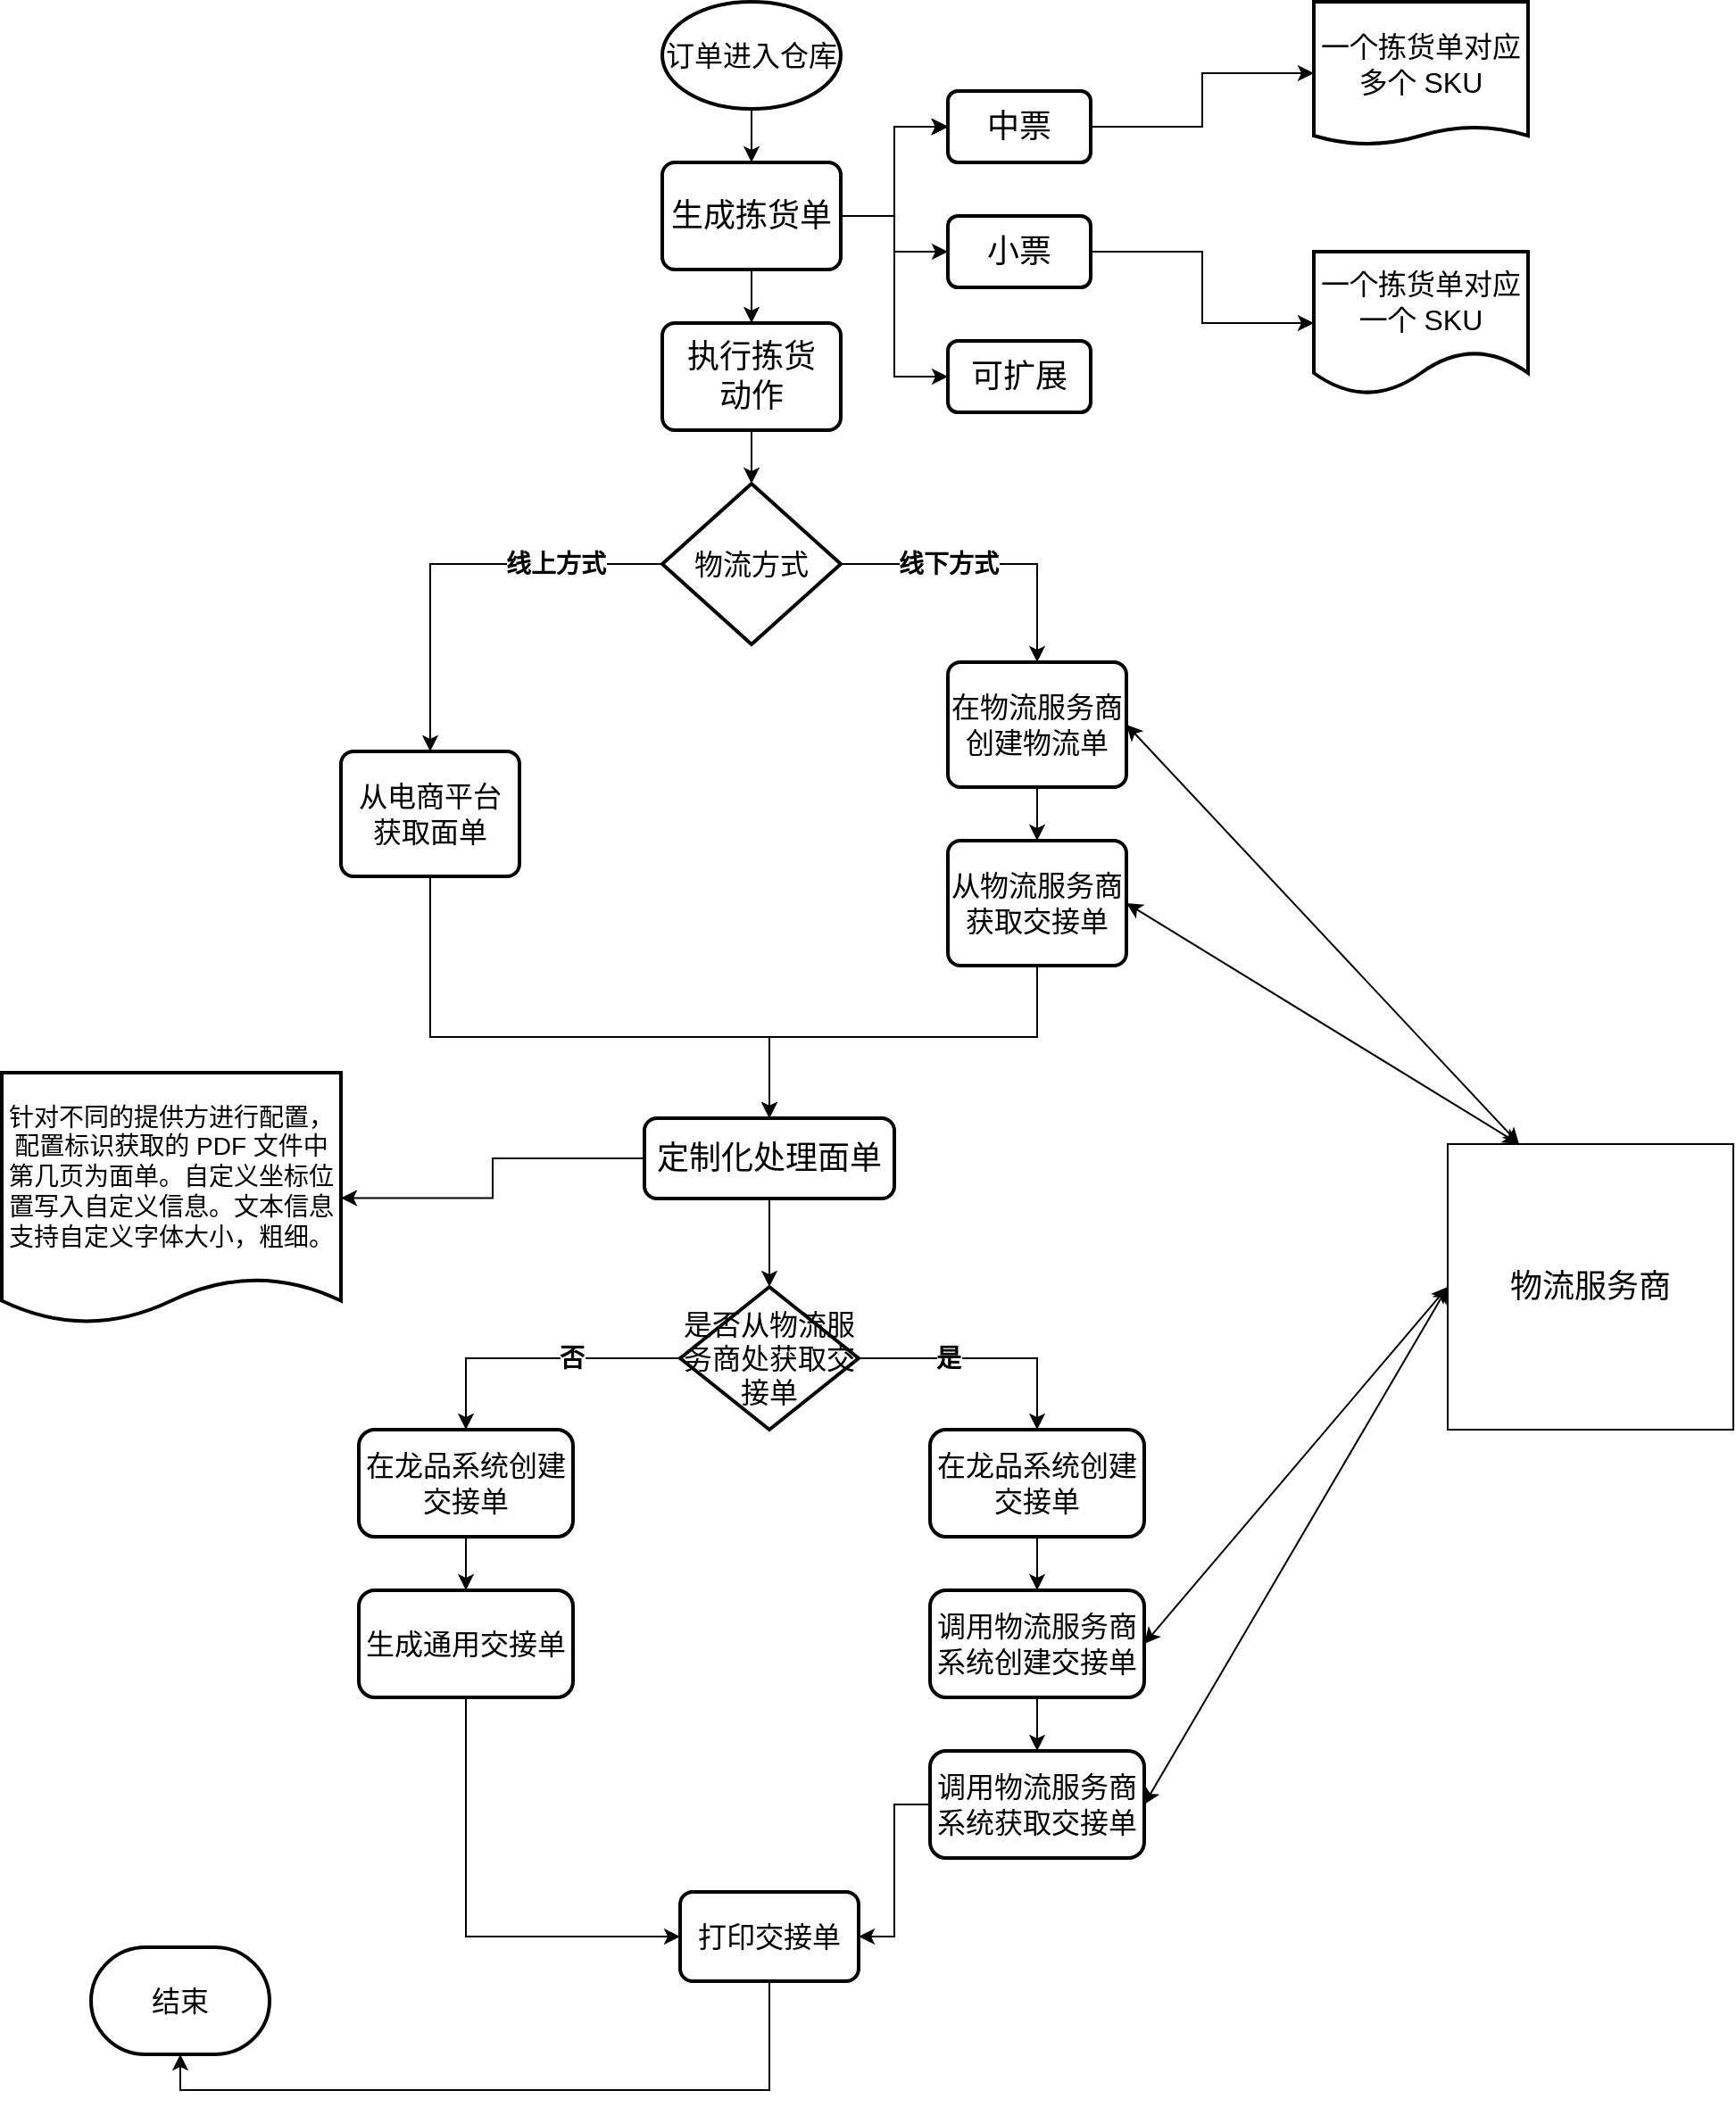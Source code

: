 <mxfile version="21.1.1" type="github">
  <diagram name="第 1 页" id="KuIml-AkiOZRVEyt4xdX">
    <mxGraphModel dx="1434" dy="756" grid="1" gridSize="10" guides="1" tooltips="1" connect="1" arrows="1" fold="1" page="1" pageScale="1" pageWidth="827" pageHeight="1169" math="0" shadow="0">
      <root>
        <mxCell id="0" />
        <mxCell id="1" parent="0" />
        <mxCell id="3qagU8p-PGzFSOpaCyJv-4" style="edgeStyle=orthogonalEdgeStyle;rounded=0;orthogonalLoop=1;jettySize=auto;html=1;" parent="1" source="3qagU8p-PGzFSOpaCyJv-1" target="3qagU8p-PGzFSOpaCyJv-3" edge="1">
          <mxGeometry relative="1" as="geometry" />
        </mxCell>
        <mxCell id="3qagU8p-PGzFSOpaCyJv-1" value="&lt;font style=&quot;font-size: 16px;&quot;&gt;订单进入仓库&lt;/font&gt;" style="strokeWidth=2;html=1;shape=mxgraph.flowchart.start_1;whiteSpace=wrap;" parent="1" vertex="1">
          <mxGeometry x="380" y="60" width="100" height="60" as="geometry" />
        </mxCell>
        <mxCell id="3qagU8p-PGzFSOpaCyJv-6" value="" style="edgeStyle=orthogonalEdgeStyle;rounded=0;orthogonalLoop=1;jettySize=auto;html=1;" parent="1" source="3qagU8p-PGzFSOpaCyJv-3" target="3qagU8p-PGzFSOpaCyJv-5" edge="1">
          <mxGeometry relative="1" as="geometry" />
        </mxCell>
        <mxCell id="3qagU8p-PGzFSOpaCyJv-7" value="" style="edgeStyle=orthogonalEdgeStyle;rounded=0;orthogonalLoop=1;jettySize=auto;html=1;" parent="1" source="3qagU8p-PGzFSOpaCyJv-3" target="3qagU8p-PGzFSOpaCyJv-5" edge="1">
          <mxGeometry relative="1" as="geometry" />
        </mxCell>
        <mxCell id="3qagU8p-PGzFSOpaCyJv-8" value="" style="edgeStyle=orthogonalEdgeStyle;rounded=0;orthogonalLoop=1;jettySize=auto;html=1;" parent="1" source="3qagU8p-PGzFSOpaCyJv-3" target="3qagU8p-PGzFSOpaCyJv-5" edge="1">
          <mxGeometry relative="1" as="geometry" />
        </mxCell>
        <mxCell id="3qagU8p-PGzFSOpaCyJv-9" value="" style="edgeStyle=orthogonalEdgeStyle;rounded=0;orthogonalLoop=1;jettySize=auto;html=1;" parent="1" source="3qagU8p-PGzFSOpaCyJv-3" target="3qagU8p-PGzFSOpaCyJv-5" edge="1">
          <mxGeometry relative="1" as="geometry" />
        </mxCell>
        <mxCell id="3qagU8p-PGzFSOpaCyJv-11" style="edgeStyle=orthogonalEdgeStyle;rounded=0;orthogonalLoop=1;jettySize=auto;html=1;entryX=0;entryY=0.5;entryDx=0;entryDy=0;" parent="1" source="3qagU8p-PGzFSOpaCyJv-3" target="3qagU8p-PGzFSOpaCyJv-10" edge="1">
          <mxGeometry relative="1" as="geometry" />
        </mxCell>
        <mxCell id="3qagU8p-PGzFSOpaCyJv-13" style="edgeStyle=orthogonalEdgeStyle;rounded=0;orthogonalLoop=1;jettySize=auto;html=1;entryX=0;entryY=0.5;entryDx=0;entryDy=0;" parent="1" source="3qagU8p-PGzFSOpaCyJv-3" target="3qagU8p-PGzFSOpaCyJv-12" edge="1">
          <mxGeometry relative="1" as="geometry" />
        </mxCell>
        <mxCell id="3qagU8p-PGzFSOpaCyJv-20" style="edgeStyle=orthogonalEdgeStyle;rounded=0;orthogonalLoop=1;jettySize=auto;html=1;" parent="1" source="3qagU8p-PGzFSOpaCyJv-3" target="3qagU8p-PGzFSOpaCyJv-19" edge="1">
          <mxGeometry relative="1" as="geometry" />
        </mxCell>
        <mxCell id="3qagU8p-PGzFSOpaCyJv-3" value="&lt;font style=&quot;font-size: 18px;&quot;&gt;生成拣货单&lt;/font&gt;" style="rounded=1;whiteSpace=wrap;html=1;absoluteArcSize=1;arcSize=14;strokeWidth=2;" parent="1" vertex="1">
          <mxGeometry x="380" y="150" width="100" height="60" as="geometry" />
        </mxCell>
        <mxCell id="3qagU8p-PGzFSOpaCyJv-16" value="" style="edgeStyle=orthogonalEdgeStyle;rounded=0;orthogonalLoop=1;jettySize=auto;html=1;" parent="1" source="3qagU8p-PGzFSOpaCyJv-5" target="3qagU8p-PGzFSOpaCyJv-15" edge="1">
          <mxGeometry relative="1" as="geometry" />
        </mxCell>
        <mxCell id="3qagU8p-PGzFSOpaCyJv-5" value="&lt;font style=&quot;font-size: 18px;&quot;&gt;中票&lt;/font&gt;" style="rounded=1;whiteSpace=wrap;html=1;arcSize=14;strokeWidth=2;" parent="1" vertex="1">
          <mxGeometry x="540" y="110" width="80" height="40" as="geometry" />
        </mxCell>
        <mxCell id="3qagU8p-PGzFSOpaCyJv-14" value="" style="edgeStyle=orthogonalEdgeStyle;rounded=0;orthogonalLoop=1;jettySize=auto;html=1;exitX=1;exitY=0.5;exitDx=0;exitDy=0;" parent="1" source="3qagU8p-PGzFSOpaCyJv-3" target="3qagU8p-PGzFSOpaCyJv-5" edge="1">
          <mxGeometry relative="1" as="geometry" />
        </mxCell>
        <mxCell id="3qagU8p-PGzFSOpaCyJv-18" value="" style="edgeStyle=orthogonalEdgeStyle;rounded=0;orthogonalLoop=1;jettySize=auto;html=1;" parent="1" source="3qagU8p-PGzFSOpaCyJv-10" target="3qagU8p-PGzFSOpaCyJv-17" edge="1">
          <mxGeometry relative="1" as="geometry" />
        </mxCell>
        <mxCell id="3qagU8p-PGzFSOpaCyJv-10" value="&lt;font style=&quot;font-size: 18px;&quot;&gt;小票&lt;/font&gt;" style="rounded=1;whiteSpace=wrap;html=1;arcSize=14;strokeWidth=2;" parent="1" vertex="1">
          <mxGeometry x="540" y="180" width="80" height="40" as="geometry" />
        </mxCell>
        <mxCell id="3qagU8p-PGzFSOpaCyJv-12" value="&lt;font style=&quot;font-size: 18px;&quot;&gt;可扩展&lt;/font&gt;" style="rounded=1;whiteSpace=wrap;html=1;arcSize=14;strokeWidth=2;" parent="1" vertex="1">
          <mxGeometry x="540" y="250" width="80" height="40" as="geometry" />
        </mxCell>
        <mxCell id="3qagU8p-PGzFSOpaCyJv-15" value="&lt;font style=&quot;font-size: 16px;&quot;&gt;一个拣货单对应多个 SKU&lt;/font&gt;" style="shape=document;whiteSpace=wrap;html=1;boundedLbl=1;rounded=1;arcSize=14;strokeWidth=2;size=0.125;" parent="1" vertex="1">
          <mxGeometry x="745" y="60" width="120" height="80" as="geometry" />
        </mxCell>
        <mxCell id="3qagU8p-PGzFSOpaCyJv-17" value="&lt;font style=&quot;font-size: 16px;&quot;&gt;一个拣货单对应一个 SKU&lt;/font&gt;" style="shape=document;whiteSpace=wrap;html=1;boundedLbl=1;rounded=1;arcSize=14;strokeWidth=2;" parent="1" vertex="1">
          <mxGeometry x="745" y="200" width="120" height="80" as="geometry" />
        </mxCell>
        <mxCell id="3qagU8p-PGzFSOpaCyJv-73" style="rounded=0;orthogonalLoop=1;jettySize=auto;html=1;entryX=0.5;entryY=0;entryDx=0;entryDy=0;entryPerimeter=0;elbow=vertical;" parent="1" source="3qagU8p-PGzFSOpaCyJv-19" target="3qagU8p-PGzFSOpaCyJv-70" edge="1">
          <mxGeometry relative="1" as="geometry" />
        </mxCell>
        <mxCell id="3qagU8p-PGzFSOpaCyJv-19" value="&lt;font style=&quot;font-size: 18px;&quot;&gt;执行拣货&lt;br&gt;动作&lt;/font&gt;" style="rounded=1;whiteSpace=wrap;html=1;absoluteArcSize=1;arcSize=14;strokeWidth=2;" parent="1" vertex="1">
          <mxGeometry x="380" y="240" width="100" height="60" as="geometry" />
        </mxCell>
        <mxCell id="eLSRIM-IV2K5nEaeKlRg-1" value="&lt;font style=&quot;font-size: 14px;&quot;&gt;&lt;b&gt;线上方式&lt;/b&gt;&lt;/font&gt;" style="edgeStyle=orthogonalEdgeStyle;rounded=0;orthogonalLoop=1;jettySize=auto;html=1;" edge="1" parent="1" source="3qagU8p-PGzFSOpaCyJv-70" target="3qagU8p-PGzFSOpaCyJv-74">
          <mxGeometry x="-0.489" relative="1" as="geometry">
            <mxPoint as="offset" />
          </mxGeometry>
        </mxCell>
        <mxCell id="eLSRIM-IV2K5nEaeKlRg-3" value="&lt;font style=&quot;font-size: 14px;&quot;&gt;&lt;b&gt;线下方式&lt;/b&gt;&lt;/font&gt;" style="edgeStyle=orthogonalEdgeStyle;rounded=0;orthogonalLoop=1;jettySize=auto;html=1;" edge="1" parent="1" source="3qagU8p-PGzFSOpaCyJv-70" target="eLSRIM-IV2K5nEaeKlRg-2">
          <mxGeometry x="-0.273" relative="1" as="geometry">
            <mxPoint as="offset" />
          </mxGeometry>
        </mxCell>
        <mxCell id="3qagU8p-PGzFSOpaCyJv-70" value="&lt;font style=&quot;font-size: 16px;&quot;&gt;物流方式&lt;/font&gt;" style="strokeWidth=2;html=1;shape=mxgraph.flowchart.decision;whiteSpace=wrap;" parent="1" vertex="1">
          <mxGeometry x="380" y="330" width="100" height="90" as="geometry" />
        </mxCell>
        <mxCell id="eLSRIM-IV2K5nEaeKlRg-10" style="edgeStyle=orthogonalEdgeStyle;rounded=0;orthogonalLoop=1;jettySize=auto;html=1;exitX=0.5;exitY=1;exitDx=0;exitDy=0;" edge="1" parent="1" source="3qagU8p-PGzFSOpaCyJv-74" target="eLSRIM-IV2K5nEaeKlRg-8">
          <mxGeometry relative="1" as="geometry">
            <Array as="points">
              <mxPoint x="250" y="640" />
              <mxPoint x="440" y="640" />
            </Array>
          </mxGeometry>
        </mxCell>
        <mxCell id="3qagU8p-PGzFSOpaCyJv-74" value="&lt;font style=&quot;font-size: 16px;&quot;&gt;从电商平台&lt;br&gt;获取面单&lt;/font&gt;" style="rounded=1;whiteSpace=wrap;html=1;absoluteArcSize=1;arcSize=14;strokeWidth=2;" parent="1" vertex="1">
          <mxGeometry x="200" y="480" width="100" height="70" as="geometry" />
        </mxCell>
        <mxCell id="eLSRIM-IV2K5nEaeKlRg-5" style="edgeStyle=orthogonalEdgeStyle;rounded=0;orthogonalLoop=1;jettySize=auto;html=1;entryX=0.5;entryY=0;entryDx=0;entryDy=0;" edge="1" parent="1" source="eLSRIM-IV2K5nEaeKlRg-2" target="eLSRIM-IV2K5nEaeKlRg-4">
          <mxGeometry relative="1" as="geometry" />
        </mxCell>
        <mxCell id="eLSRIM-IV2K5nEaeKlRg-34" style="rounded=0;orthogonalLoop=1;jettySize=auto;html=1;startArrow=classic;startFill=1;exitX=1;exitY=0.5;exitDx=0;exitDy=0;entryX=0.25;entryY=0;entryDx=0;entryDy=0;" edge="1" parent="1" source="eLSRIM-IV2K5nEaeKlRg-2" target="eLSRIM-IV2K5nEaeKlRg-31">
          <mxGeometry relative="1" as="geometry" />
        </mxCell>
        <mxCell id="eLSRIM-IV2K5nEaeKlRg-2" value="&lt;span style=&quot;font-size: 16px;&quot;&gt;在物流服务商&lt;br&gt;创建物流单&lt;br&gt;&lt;/span&gt;" style="rounded=1;whiteSpace=wrap;html=1;absoluteArcSize=1;arcSize=14;strokeWidth=2;" vertex="1" parent="1">
          <mxGeometry x="540" y="430" width="100" height="70" as="geometry" />
        </mxCell>
        <mxCell id="eLSRIM-IV2K5nEaeKlRg-11" style="edgeStyle=orthogonalEdgeStyle;rounded=0;orthogonalLoop=1;jettySize=auto;html=1;entryX=0.5;entryY=0;entryDx=0;entryDy=0;exitX=0.5;exitY=1;exitDx=0;exitDy=0;" edge="1" parent="1" source="eLSRIM-IV2K5nEaeKlRg-4" target="eLSRIM-IV2K5nEaeKlRg-8">
          <mxGeometry relative="1" as="geometry">
            <Array as="points">
              <mxPoint x="590" y="640" />
              <mxPoint x="440" y="640" />
            </Array>
          </mxGeometry>
        </mxCell>
        <mxCell id="eLSRIM-IV2K5nEaeKlRg-33" style="rounded=0;orthogonalLoop=1;jettySize=auto;html=1;startArrow=classic;startFill=1;exitX=1;exitY=0.5;exitDx=0;exitDy=0;entryX=0.25;entryY=0;entryDx=0;entryDy=0;" edge="1" parent="1" source="eLSRIM-IV2K5nEaeKlRg-4" target="eLSRIM-IV2K5nEaeKlRg-31">
          <mxGeometry relative="1" as="geometry" />
        </mxCell>
        <mxCell id="eLSRIM-IV2K5nEaeKlRg-4" value="&lt;span style=&quot;font-size: 16px;&quot;&gt;从物流服务商&lt;br&gt;获取交接单&lt;br&gt;&lt;/span&gt;" style="rounded=1;whiteSpace=wrap;html=1;absoluteArcSize=1;arcSize=14;strokeWidth=2;" vertex="1" parent="1">
          <mxGeometry x="540" y="530" width="100" height="70" as="geometry" />
        </mxCell>
        <mxCell id="eLSRIM-IV2K5nEaeKlRg-7" value="" style="edgeStyle=orthogonalEdgeStyle;rounded=0;orthogonalLoop=1;jettySize=auto;html=1;" edge="1" parent="1" source="eLSRIM-IV2K5nEaeKlRg-8" target="eLSRIM-IV2K5nEaeKlRg-9">
          <mxGeometry relative="1" as="geometry" />
        </mxCell>
        <mxCell id="eLSRIM-IV2K5nEaeKlRg-32" style="edgeStyle=orthogonalEdgeStyle;rounded=0;orthogonalLoop=1;jettySize=auto;html=1;" edge="1" parent="1" source="eLSRIM-IV2K5nEaeKlRg-8" target="eLSRIM-IV2K5nEaeKlRg-15">
          <mxGeometry relative="1" as="geometry" />
        </mxCell>
        <mxCell id="eLSRIM-IV2K5nEaeKlRg-8" value="&lt;span style=&quot;font-size: 18px;&quot;&gt;定制化处理面单&lt;/span&gt;" style="rounded=1;whiteSpace=wrap;html=1;absoluteArcSize=1;arcSize=14;strokeWidth=2;" vertex="1" parent="1">
          <mxGeometry x="370" y="685.5" width="140" height="45" as="geometry" />
        </mxCell>
        <mxCell id="eLSRIM-IV2K5nEaeKlRg-9" value="&lt;font style=&quot;font-size: 14px;&quot;&gt;针对不同的提供方进行配置，配置标识获取的 PDF 文件中第几页为面单。自定义坐标位置写入自定义信息。文本信息支持自定义字体大小，粗细。&lt;/font&gt;" style="shape=document;whiteSpace=wrap;html=1;boundedLbl=1;rounded=1;arcSize=14;strokeWidth=2;size=0.181;" vertex="1" parent="1">
          <mxGeometry x="10" y="660" width="190" height="140.5" as="geometry" />
        </mxCell>
        <mxCell id="eLSRIM-IV2K5nEaeKlRg-12" value="&lt;font style=&quot;font-size: 14px;&quot;&gt;&lt;b&gt;否&lt;/b&gt;&lt;/font&gt;" style="edgeStyle=orthogonalEdgeStyle;rounded=0;orthogonalLoop=1;jettySize=auto;html=1;entryX=0.5;entryY=0;entryDx=0;entryDy=0;" edge="1" parent="1" source="eLSRIM-IV2K5nEaeKlRg-15" target="eLSRIM-IV2K5nEaeKlRg-17">
          <mxGeometry x="-0.238" relative="1" as="geometry">
            <mxPoint as="offset" />
          </mxGeometry>
        </mxCell>
        <mxCell id="eLSRIM-IV2K5nEaeKlRg-13" style="edgeStyle=orthogonalEdgeStyle;rounded=0;orthogonalLoop=1;jettySize=auto;html=1;entryX=0.5;entryY=0;entryDx=0;entryDy=0;" edge="1" parent="1" source="eLSRIM-IV2K5nEaeKlRg-15" target="eLSRIM-IV2K5nEaeKlRg-20">
          <mxGeometry relative="1" as="geometry" />
        </mxCell>
        <mxCell id="eLSRIM-IV2K5nEaeKlRg-14" value="&lt;b&gt;&lt;font style=&quot;font-size: 14px;&quot;&gt;是&lt;/font&gt;&lt;/b&gt;" style="edgeLabel;html=1;align=center;verticalAlign=middle;resizable=0;points=[];" vertex="1" connectable="0" parent="eLSRIM-IV2K5nEaeKlRg-13">
          <mxGeometry x="-0.443" y="1" relative="1" as="geometry">
            <mxPoint x="11" y="1" as="offset" />
          </mxGeometry>
        </mxCell>
        <mxCell id="eLSRIM-IV2K5nEaeKlRg-15" value="&lt;font style=&quot;font-size: 16px;&quot;&gt;是否从物流服务商处获取交接单&lt;/font&gt;" style="strokeWidth=2;html=1;shape=mxgraph.flowchart.decision;whiteSpace=wrap;" vertex="1" parent="1">
          <mxGeometry x="390" y="780" width="100" height="80" as="geometry" />
        </mxCell>
        <mxCell id="eLSRIM-IV2K5nEaeKlRg-16" style="edgeStyle=orthogonalEdgeStyle;rounded=0;orthogonalLoop=1;jettySize=auto;html=1;" edge="1" parent="1" source="eLSRIM-IV2K5nEaeKlRg-17" target="eLSRIM-IV2K5nEaeKlRg-22">
          <mxGeometry relative="1" as="geometry" />
        </mxCell>
        <mxCell id="eLSRIM-IV2K5nEaeKlRg-17" value="&lt;font style=&quot;font-size: 16px;&quot;&gt;在龙品系统创建交接单&lt;/font&gt;" style="rounded=1;whiteSpace=wrap;html=1;strokeWidth=2;" vertex="1" parent="1">
          <mxGeometry x="210" y="860" width="120" height="60" as="geometry" />
        </mxCell>
        <mxCell id="eLSRIM-IV2K5nEaeKlRg-18" value="&lt;span style=&quot;font-size: 16px;&quot;&gt;结束&lt;/span&gt;" style="strokeWidth=2;html=1;shape=mxgraph.flowchart.terminator;whiteSpace=wrap;" vertex="1" parent="1">
          <mxGeometry x="60" y="1150" width="100" height="60" as="geometry" />
        </mxCell>
        <mxCell id="eLSRIM-IV2K5nEaeKlRg-19" style="edgeStyle=orthogonalEdgeStyle;rounded=0;orthogonalLoop=1;jettySize=auto;html=1;entryX=0.5;entryY=0;entryDx=0;entryDy=0;" edge="1" parent="1" source="eLSRIM-IV2K5nEaeKlRg-20" target="eLSRIM-IV2K5nEaeKlRg-25">
          <mxGeometry relative="1" as="geometry" />
        </mxCell>
        <mxCell id="eLSRIM-IV2K5nEaeKlRg-20" value="&lt;font style=&quot;font-size: 16px;&quot;&gt;在龙品系统创建交接单&lt;/font&gt;" style="rounded=1;whiteSpace=wrap;html=1;strokeWidth=2;" vertex="1" parent="1">
          <mxGeometry x="530" y="860" width="120" height="60" as="geometry" />
        </mxCell>
        <mxCell id="eLSRIM-IV2K5nEaeKlRg-21" style="edgeStyle=orthogonalEdgeStyle;rounded=0;orthogonalLoop=1;jettySize=auto;html=1;entryX=0;entryY=0.5;entryDx=0;entryDy=0;exitX=0.5;exitY=1;exitDx=0;exitDy=0;" edge="1" parent="1" source="eLSRIM-IV2K5nEaeKlRg-22" target="eLSRIM-IV2K5nEaeKlRg-30">
          <mxGeometry relative="1" as="geometry" />
        </mxCell>
        <mxCell id="eLSRIM-IV2K5nEaeKlRg-22" value="&lt;font style=&quot;font-size: 16px;&quot;&gt;生成通用交接单&lt;/font&gt;" style="rounded=1;whiteSpace=wrap;html=1;strokeWidth=2;" vertex="1" parent="1">
          <mxGeometry x="210" y="950" width="120" height="60" as="geometry" />
        </mxCell>
        <mxCell id="eLSRIM-IV2K5nEaeKlRg-23" style="edgeStyle=orthogonalEdgeStyle;rounded=0;orthogonalLoop=1;jettySize=auto;html=1;" edge="1" parent="1" source="eLSRIM-IV2K5nEaeKlRg-25" target="eLSRIM-IV2K5nEaeKlRg-28">
          <mxGeometry relative="1" as="geometry" />
        </mxCell>
        <mxCell id="eLSRIM-IV2K5nEaeKlRg-24" style="rounded=0;orthogonalLoop=1;jettySize=auto;html=1;entryX=0;entryY=0.5;entryDx=0;entryDy=0;endArrow=classic;endFill=1;startArrow=classic;startFill=1;exitX=1;exitY=0.5;exitDx=0;exitDy=0;" edge="1" parent="1" source="eLSRIM-IV2K5nEaeKlRg-25" target="eLSRIM-IV2K5nEaeKlRg-31">
          <mxGeometry relative="1" as="geometry" />
        </mxCell>
        <mxCell id="eLSRIM-IV2K5nEaeKlRg-25" value="&lt;font style=&quot;font-size: 16px;&quot;&gt;调用物流服务商系统创建交接单&lt;/font&gt;" style="rounded=1;whiteSpace=wrap;html=1;strokeWidth=2;" vertex="1" parent="1">
          <mxGeometry x="530" y="950" width="120" height="60" as="geometry" />
        </mxCell>
        <mxCell id="eLSRIM-IV2K5nEaeKlRg-26" style="edgeStyle=orthogonalEdgeStyle;rounded=0;orthogonalLoop=1;jettySize=auto;html=1;entryX=1;entryY=0.5;entryDx=0;entryDy=0;" edge="1" parent="1" source="eLSRIM-IV2K5nEaeKlRg-28" target="eLSRIM-IV2K5nEaeKlRg-30">
          <mxGeometry relative="1" as="geometry" />
        </mxCell>
        <mxCell id="eLSRIM-IV2K5nEaeKlRg-27" style="rounded=0;orthogonalLoop=1;jettySize=auto;html=1;entryX=0;entryY=0.5;entryDx=0;entryDy=0;startArrow=classic;startFill=1;exitX=1;exitY=0.5;exitDx=0;exitDy=0;" edge="1" parent="1" source="eLSRIM-IV2K5nEaeKlRg-28" target="eLSRIM-IV2K5nEaeKlRg-31">
          <mxGeometry relative="1" as="geometry" />
        </mxCell>
        <mxCell id="eLSRIM-IV2K5nEaeKlRg-28" value="&lt;font style=&quot;font-size: 16px;&quot;&gt;调用物流服务商系统获取交接单&lt;/font&gt;" style="rounded=1;whiteSpace=wrap;html=1;strokeWidth=2;" vertex="1" parent="1">
          <mxGeometry x="530" y="1040" width="120" height="60" as="geometry" />
        </mxCell>
        <mxCell id="eLSRIM-IV2K5nEaeKlRg-29" style="edgeStyle=orthogonalEdgeStyle;rounded=0;orthogonalLoop=1;jettySize=auto;html=1;entryX=0.5;entryY=1;entryDx=0;entryDy=0;entryPerimeter=0;exitX=0.5;exitY=1;exitDx=0;exitDy=0;" edge="1" parent="1" source="eLSRIM-IV2K5nEaeKlRg-30" target="eLSRIM-IV2K5nEaeKlRg-18">
          <mxGeometry relative="1" as="geometry" />
        </mxCell>
        <mxCell id="eLSRIM-IV2K5nEaeKlRg-30" value="&lt;font style=&quot;font-size: 16px;&quot;&gt;打印交接单&lt;/font&gt;" style="rounded=1;whiteSpace=wrap;html=1;absoluteArcSize=1;arcSize=14;strokeWidth=2;" vertex="1" parent="1">
          <mxGeometry x="390" y="1119" width="100" height="50" as="geometry" />
        </mxCell>
        <mxCell id="eLSRIM-IV2K5nEaeKlRg-31" value="&lt;font style=&quot;font-size: 18px;&quot;&gt;物流服务商&lt;/font&gt;" style="whiteSpace=wrap;html=1;aspect=fixed;" vertex="1" parent="1">
          <mxGeometry x="820" y="700" width="160" height="160" as="geometry" />
        </mxCell>
      </root>
    </mxGraphModel>
  </diagram>
</mxfile>
